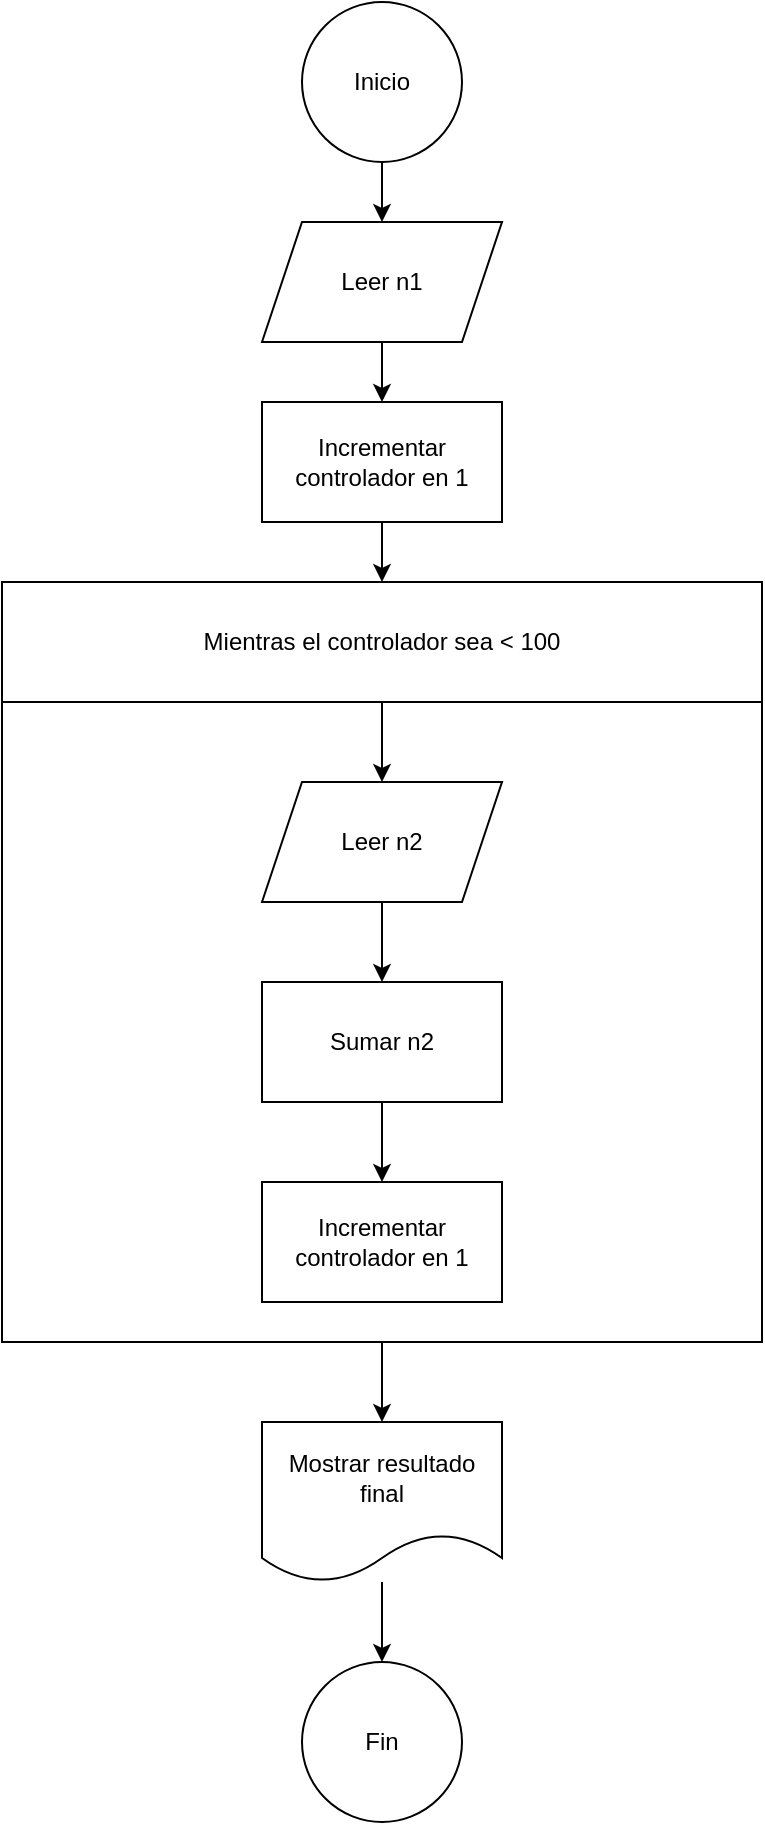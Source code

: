 <mxfile version="13.7.9" type="device"><diagram id="yjSRzkCvnSmdcN0U6sEM" name="Página-1"><mxGraphModel dx="1422" dy="822" grid="1" gridSize="10" guides="1" tooltips="1" connect="1" arrows="1" fold="1" page="1" pageScale="1" pageWidth="827" pageHeight="1169" math="0" shadow="0"><root><mxCell id="0"/><mxCell id="1" parent="0"/><mxCell id="XNRGM8MH8Z0Alg79Kkjc-45" style="edgeStyle=orthogonalEdgeStyle;rounded=0;orthogonalLoop=1;jettySize=auto;html=1;entryX=0.5;entryY=0;entryDx=0;entryDy=0;" edge="1" parent="1" source="XNRGM8MH8Z0Alg79Kkjc-33" target="XNRGM8MH8Z0Alg79Kkjc-31"><mxGeometry relative="1" as="geometry"/></mxCell><mxCell id="XNRGM8MH8Z0Alg79Kkjc-33" value="" style="whiteSpace=wrap;html=1;aspect=fixed;" vertex="1" parent="1"><mxGeometry x="224" y="310" width="380" height="380" as="geometry"/></mxCell><mxCell id="XNRGM8MH8Z0Alg79Kkjc-22" value="" style="edgeStyle=orthogonalEdgeStyle;rounded=0;orthogonalLoop=1;jettySize=auto;html=1;" edge="1" parent="1" source="XNRGM8MH8Z0Alg79Kkjc-1" target="XNRGM8MH8Z0Alg79Kkjc-21"><mxGeometry relative="1" as="geometry"/></mxCell><mxCell id="XNRGM8MH8Z0Alg79Kkjc-1" value="Inicio" style="ellipse;whiteSpace=wrap;html=1;aspect=fixed;" vertex="1" parent="1"><mxGeometry x="374" y="20" width="80" height="80" as="geometry"/></mxCell><mxCell id="XNRGM8MH8Z0Alg79Kkjc-26" value="" style="edgeStyle=orthogonalEdgeStyle;rounded=0;orthogonalLoop=1;jettySize=auto;html=1;" edge="1" parent="1" source="XNRGM8MH8Z0Alg79Kkjc-21" target="XNRGM8MH8Z0Alg79Kkjc-39"><mxGeometry relative="1" as="geometry"><mxPoint x="414" y="230" as="targetPoint"/></mxGeometry></mxCell><mxCell id="XNRGM8MH8Z0Alg79Kkjc-21" value="Leer n1&lt;br&gt;" style="shape=parallelogram;perimeter=parallelogramPerimeter;whiteSpace=wrap;html=1;fixedSize=1;" vertex="1" parent="1"><mxGeometry x="354" y="130" width="120" height="60" as="geometry"/></mxCell><mxCell id="XNRGM8MH8Z0Alg79Kkjc-30" value="" style="edgeStyle=orthogonalEdgeStyle;rounded=0;orthogonalLoop=1;jettySize=auto;html=1;" edge="1" parent="1" source="XNRGM8MH8Z0Alg79Kkjc-27" target="XNRGM8MH8Z0Alg79Kkjc-29"><mxGeometry relative="1" as="geometry"/></mxCell><mxCell id="XNRGM8MH8Z0Alg79Kkjc-27" value="Leer n2" style="shape=parallelogram;perimeter=parallelogramPerimeter;whiteSpace=wrap;html=1;fixedSize=1;" vertex="1" parent="1"><mxGeometry x="354" y="410" width="120" height="60" as="geometry"/></mxCell><mxCell id="XNRGM8MH8Z0Alg79Kkjc-38" value="" style="edgeStyle=orthogonalEdgeStyle;rounded=0;orthogonalLoop=1;jettySize=auto;html=1;" edge="1" parent="1" source="XNRGM8MH8Z0Alg79Kkjc-29" target="XNRGM8MH8Z0Alg79Kkjc-37"><mxGeometry relative="1" as="geometry"/></mxCell><mxCell id="XNRGM8MH8Z0Alg79Kkjc-29" value="Sumar n2" style="whiteSpace=wrap;html=1;" vertex="1" parent="1"><mxGeometry x="354" y="510" width="120" height="60" as="geometry"/></mxCell><mxCell id="XNRGM8MH8Z0Alg79Kkjc-49" style="edgeStyle=orthogonalEdgeStyle;rounded=0;orthogonalLoop=1;jettySize=auto;html=1;entryX=0.5;entryY=0;entryDx=0;entryDy=0;" edge="1" parent="1" source="XNRGM8MH8Z0Alg79Kkjc-31" target="XNRGM8MH8Z0Alg79Kkjc-48"><mxGeometry relative="1" as="geometry"/></mxCell><mxCell id="XNRGM8MH8Z0Alg79Kkjc-31" value="Mostrar resultado final" style="shape=document;whiteSpace=wrap;html=1;boundedLbl=1;" vertex="1" parent="1"><mxGeometry x="354" y="730" width="120" height="80" as="geometry"/></mxCell><mxCell id="XNRGM8MH8Z0Alg79Kkjc-43" style="edgeStyle=orthogonalEdgeStyle;rounded=0;orthogonalLoop=1;jettySize=auto;html=1;exitX=0.5;exitY=1;exitDx=0;exitDy=0;entryX=0.5;entryY=0;entryDx=0;entryDy=0;" edge="1" parent="1" source="XNRGM8MH8Z0Alg79Kkjc-35" target="XNRGM8MH8Z0Alg79Kkjc-27"><mxGeometry relative="1" as="geometry"/></mxCell><mxCell id="XNRGM8MH8Z0Alg79Kkjc-35" value="Mientras el controlador sea &amp;lt; 100" style="rounded=0;whiteSpace=wrap;html=1;" vertex="1" parent="1"><mxGeometry x="224" y="310" width="380" height="60" as="geometry"/></mxCell><mxCell id="XNRGM8MH8Z0Alg79Kkjc-37" value="Incrementar controlador en 1" style="whiteSpace=wrap;html=1;" vertex="1" parent="1"><mxGeometry x="354" y="610" width="120" height="60" as="geometry"/></mxCell><mxCell id="XNRGM8MH8Z0Alg79Kkjc-42" style="edgeStyle=orthogonalEdgeStyle;rounded=0;orthogonalLoop=1;jettySize=auto;html=1;exitX=0.5;exitY=1;exitDx=0;exitDy=0;" edge="1" parent="1" source="XNRGM8MH8Z0Alg79Kkjc-39" target="XNRGM8MH8Z0Alg79Kkjc-35"><mxGeometry relative="1" as="geometry"/></mxCell><mxCell id="XNRGM8MH8Z0Alg79Kkjc-39" value="Incrementar controlador en 1" style="whiteSpace=wrap;html=1;" vertex="1" parent="1"><mxGeometry x="354" y="220" width="120" height="60" as="geometry"/></mxCell><mxCell id="XNRGM8MH8Z0Alg79Kkjc-48" value="Fin" style="ellipse;whiteSpace=wrap;html=1;aspect=fixed;" vertex="1" parent="1"><mxGeometry x="374" y="850" width="80" height="80" as="geometry"/></mxCell></root></mxGraphModel></diagram></mxfile>